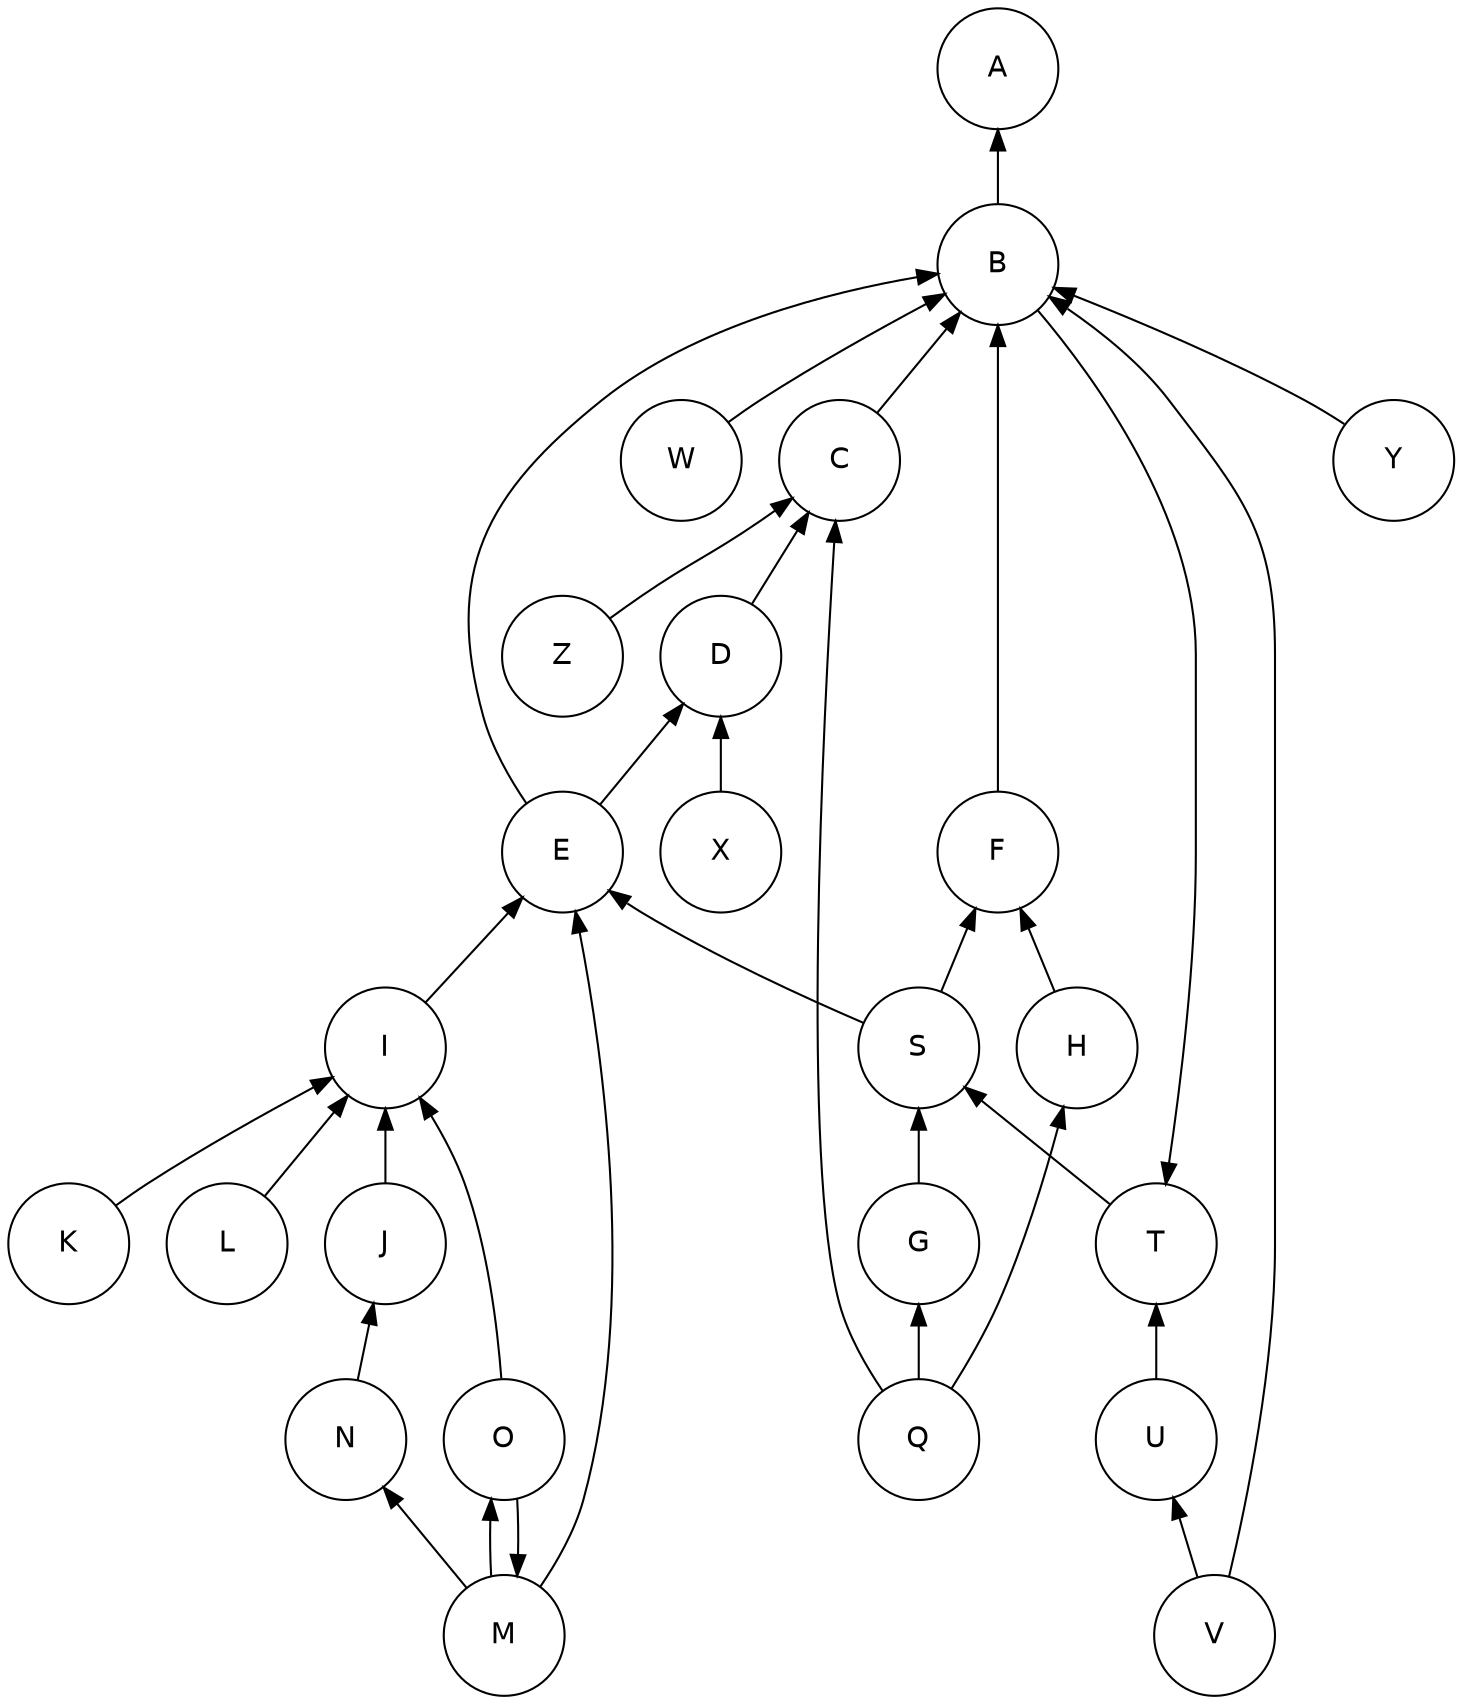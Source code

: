 digraph {
layout=dot 
node [fontname = "helvetica"  shape=circle fixedsize=true width=0.8, height=0.8] 
  edge [fontname = "helvetica"] 
 rankdir=BT  // Node defaults can be set here if needed
    "T" [fontsize=14]
    "C" [fontsize=14]
    "D" [fontsize=14]
    "W" [fontsize=14]
    "V" [fontsize=14]
    "Q" [fontsize=14]
    "X" [fontsize=14]
    "K" [fontsize=14]
    "F" [fontsize=14]
    "M" [fontsize=14]
    "E" [fontsize=14]
    "N" [fontsize=14]
    "B" [fontsize=14]
    "L" [fontsize=14]
    "Z" [fontsize=14]
    "J" [fontsize=14]
    "H" [fontsize=14]
    "U" [fontsize=14]
    "A" [fontsize=14]
    "I" [fontsize=14]
    "G" [fontsize=14]
    "O" [fontsize=14]
    "S" [fontsize=14]
    "Y" [fontsize=14]
    edge[labeldistance=1.5 fontsize=12]
    "B" -> "A"
    "B" -> "T"
    "C" -> "B"
    "D" -> "C"
    "E" -> "B"
    "E" -> "D"
    "F" -> "B"
    "G" -> "S"
    "H" -> "F"
    "I" -> "E"
    "J" -> "I"
    "K" -> "I"
    "L" -> "I"
    "M" -> "E"
    "M" -> "O"
    "M" -> "N"
    "N" -> "J"
    "O" -> "I"
    "O" -> "M"
    "Q" -> "G"
    "Q" -> "H"
    "Q" -> "C"
    "S" -> "E"
    "S" -> "F"
    "T" -> "S"
    "U" -> "T"
    "V" -> "B"
    "V" -> "U"
    "W" -> "B"
    "X" -> "D"
    "Y" -> "B"
    "Z" -> "C"
}